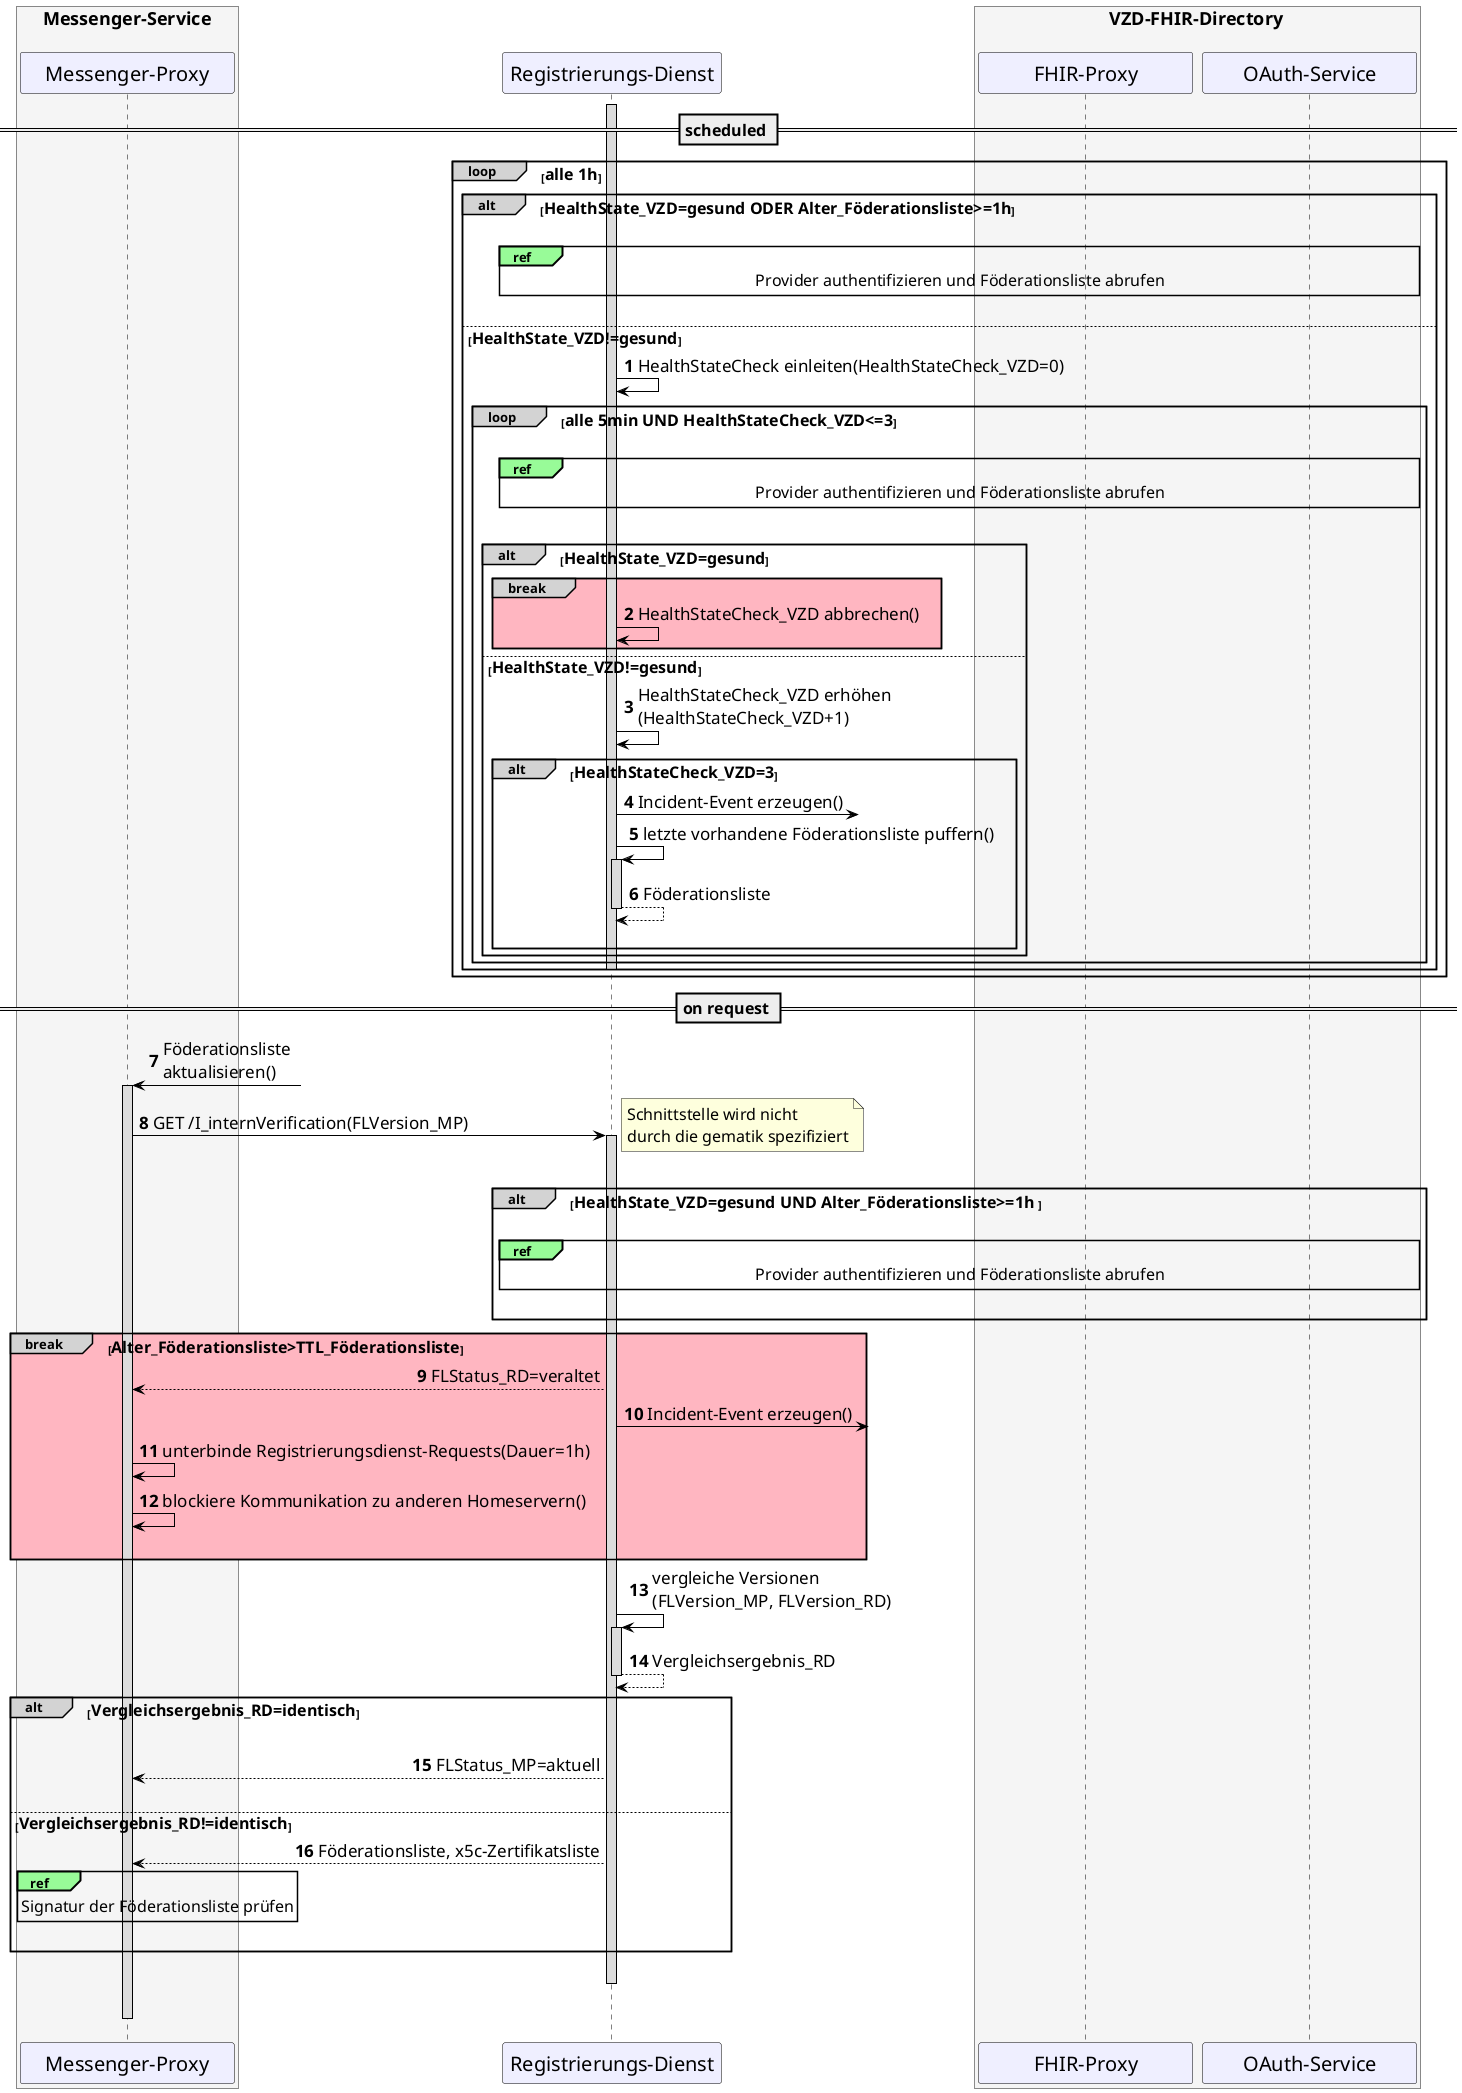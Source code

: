 /'
# TI-Messenger 1.1.1
# TI-Messenger-Dienst
# UC -
# Sequence Diagram
# Name: Föderationsliste aktualisieren
'/

@startuml
skinparam sequenceMessageAlign direction
skinparam minClassWidth 200
skinparam BoxPadding 1
skinparam sequenceReferenceHeaderBackgroundColor palegreen
scale max 2048 width

skinparam sequence {
ArrowColor black
ArrowFontSize 17
ActorBorderColor black
LifeLineBorderColor black
LifeLineBackgroundColor Gainsboro

ParticipantBorderColor Motivation
ParticipantBackgroundColor Motivation
'ParticipantFontName Impact
ParticipantFontSize 20
ParticipantFontColor black
ParticipantBorderColor Black
ParticipantBackgroundColor MOTIVATION

ActorBackgroundColor Gainsboro
ActorFontColor black
ActorFontSize 20
'ActorFontName Aapex
}

autonumber

box <size:18>Messenger-Service\n #WhiteSmoke
participant MP as "Messenger-Proxy"
end box
participant RD as "Registrierungs-Dienst"
box <size:18>VZD-FHIR-Directory</size> #WhiteSmoke
  participant FP as "FHIR-Proxy"
  participant AS as "OAuth-Service"
end box

== <size:16>scheduled</size> ==

loop#LightGrey <size:16>alle 1h</size>
  alt#LightGrey <size:16>HealthState_VZD=gesund ODER Alter_Föderationsliste>=1h</size>
  activate RD
  |||
  ref over AS, FP, RD
    <size:16>Provider authentifizieren und Föderationsliste abrufen</size>
  end ref
  |||

  else <size:16>HealthState_VZD!=gesund</size>
    RD->RD: HealthStateCheck einleiten(HealthStateCheck_VZD=0)
    loop#LightGrey <size:16>alle 5min UND HealthStateCheck_VZD<=3</size>
      |||
      ref over AS, FP, RD
        <size:16>Provider authentifizieren und Föderationsliste abrufen</size>
      end ref
      |||
      alt#LightGrey <size:16>HealthState_VZD=gesund</size>
        break#LightGrey #LightPink
          RD->RD: HealthStateCheck_VZD abbrechen()
        end
      else <size:16>HealthState_VZD!=gesund</size>
        RD->RD: HealthStateCheck_VZD erhöhen\n(HealthStateCheck_VZD+1)
        alt#LightGrey <size:16>HealthStateCheck_VZD=3</size>
          RD ->?: Incident-Event erzeugen()
          RD->RD++: letzte vorhandene Föderationsliste puffern()
          return Föderationsliste
        |||
        end
      end
    end
    deactivate RD
  end
end

== <size:16>on request</size> ==

MP <-?: Föderationsliste \naktualisieren()
activate MP
MP->RD: GET /I_internVerification(FLVersion_MP)
note right: <size:16>Schnittstelle wird nicht \n<size:16>durch die gematik spezifiziert</size>
|||
  Activate RD

alt#LightGrey <size:16>HealthState_VZD=gesund UND Alter_Föderationsliste>=1h </size>

  |||
  ref over AS, FP, RD
    <size:16>Provider authentifizieren und Föderationsliste abrufen</size>
  end ref
  |||

end

break#LightGrey #LightPink <size:16>Alter_Föderationsliste>TTL_Föderationsliste</size>
  RD-->MP: FLStatus_RD=veraltet
  RD ->?: Incident-Event erzeugen()
  MP->MP: unterbinde Registrierungsdienst-Requests(Dauer=1h)
  MP->MP: blockiere Kommunikation zu anderen Homeservern()
  |||
end

  RD->RD++: vergleiche Versionen\n(FLVersion_MP, FLVersion_RD)
  return Vergleichsergebnis_RD

  alt#LightGrey <size:16>Vergleichsergebnis_RD=identisch</size>
    |||
    RD-->MP: FLStatus_MP=aktuell
    |||

  else <size:16>Vergleichsergebnis_RD!=identisch</size>
    RD-->MP: Föderationsliste, x5c-Zertifikatsliste
    ref over MP
      <size:16>Signatur der Föderationsliste prüfen</size>
    end ref
    |||
  end
  |||
  Deactivate RD
  MP-[hidden]> MP
  deactivate MP
@enduml